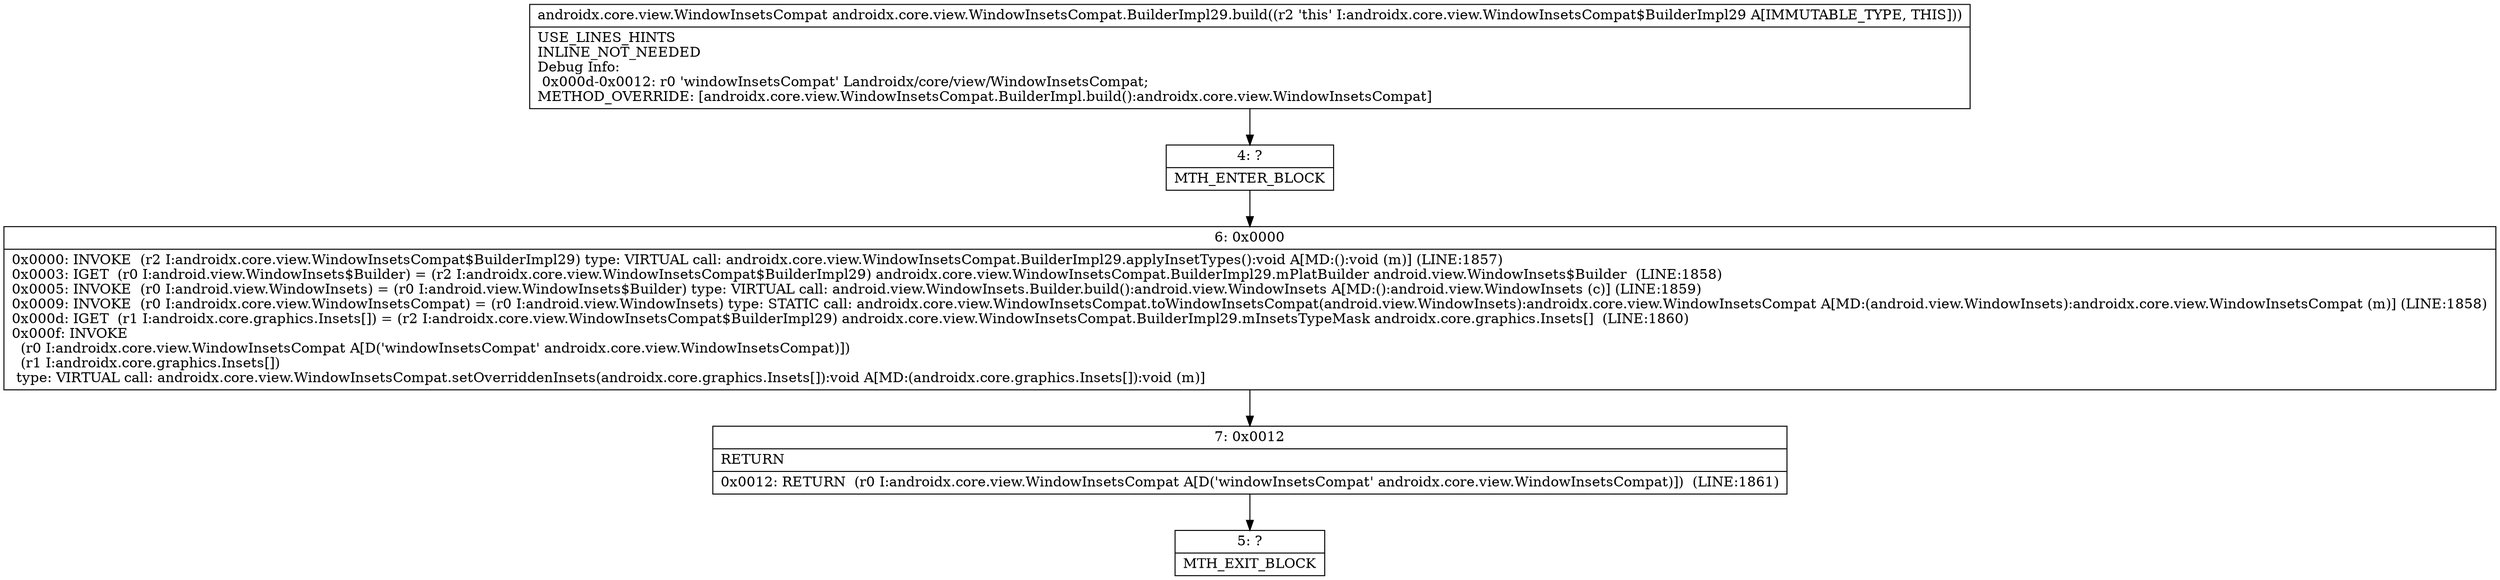digraph "CFG forandroidx.core.view.WindowInsetsCompat.BuilderImpl29.build()Landroidx\/core\/view\/WindowInsetsCompat;" {
Node_4 [shape=record,label="{4\:\ ?|MTH_ENTER_BLOCK\l}"];
Node_6 [shape=record,label="{6\:\ 0x0000|0x0000: INVOKE  (r2 I:androidx.core.view.WindowInsetsCompat$BuilderImpl29) type: VIRTUAL call: androidx.core.view.WindowInsetsCompat.BuilderImpl29.applyInsetTypes():void A[MD:():void (m)] (LINE:1857)\l0x0003: IGET  (r0 I:android.view.WindowInsets$Builder) = (r2 I:androidx.core.view.WindowInsetsCompat$BuilderImpl29) androidx.core.view.WindowInsetsCompat.BuilderImpl29.mPlatBuilder android.view.WindowInsets$Builder  (LINE:1858)\l0x0005: INVOKE  (r0 I:android.view.WindowInsets) = (r0 I:android.view.WindowInsets$Builder) type: VIRTUAL call: android.view.WindowInsets.Builder.build():android.view.WindowInsets A[MD:():android.view.WindowInsets (c)] (LINE:1859)\l0x0009: INVOKE  (r0 I:androidx.core.view.WindowInsetsCompat) = (r0 I:android.view.WindowInsets) type: STATIC call: androidx.core.view.WindowInsetsCompat.toWindowInsetsCompat(android.view.WindowInsets):androidx.core.view.WindowInsetsCompat A[MD:(android.view.WindowInsets):androidx.core.view.WindowInsetsCompat (m)] (LINE:1858)\l0x000d: IGET  (r1 I:androidx.core.graphics.Insets[]) = (r2 I:androidx.core.view.WindowInsetsCompat$BuilderImpl29) androidx.core.view.WindowInsetsCompat.BuilderImpl29.mInsetsTypeMask androidx.core.graphics.Insets[]  (LINE:1860)\l0x000f: INVOKE  \l  (r0 I:androidx.core.view.WindowInsetsCompat A[D('windowInsetsCompat' androidx.core.view.WindowInsetsCompat)])\l  (r1 I:androidx.core.graphics.Insets[])\l type: VIRTUAL call: androidx.core.view.WindowInsetsCompat.setOverriddenInsets(androidx.core.graphics.Insets[]):void A[MD:(androidx.core.graphics.Insets[]):void (m)]\l}"];
Node_7 [shape=record,label="{7\:\ 0x0012|RETURN\l|0x0012: RETURN  (r0 I:androidx.core.view.WindowInsetsCompat A[D('windowInsetsCompat' androidx.core.view.WindowInsetsCompat)])  (LINE:1861)\l}"];
Node_5 [shape=record,label="{5\:\ ?|MTH_EXIT_BLOCK\l}"];
MethodNode[shape=record,label="{androidx.core.view.WindowInsetsCompat androidx.core.view.WindowInsetsCompat.BuilderImpl29.build((r2 'this' I:androidx.core.view.WindowInsetsCompat$BuilderImpl29 A[IMMUTABLE_TYPE, THIS]))  | USE_LINES_HINTS\lINLINE_NOT_NEEDED\lDebug Info:\l  0x000d\-0x0012: r0 'windowInsetsCompat' Landroidx\/core\/view\/WindowInsetsCompat;\lMETHOD_OVERRIDE: [androidx.core.view.WindowInsetsCompat.BuilderImpl.build():androidx.core.view.WindowInsetsCompat]\l}"];
MethodNode -> Node_4;Node_4 -> Node_6;
Node_6 -> Node_7;
Node_7 -> Node_5;
}

